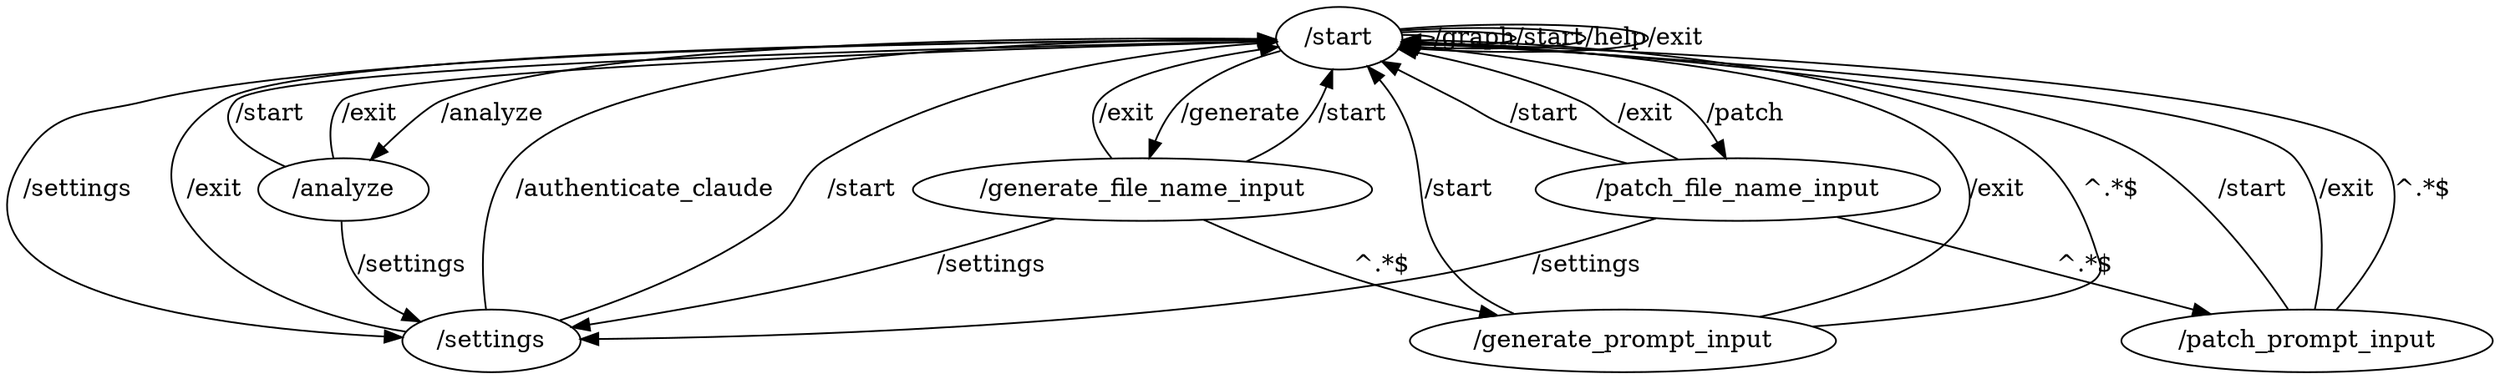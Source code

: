 digraph G {
	"/start" -> "/start" [label="/graph"]
	"/start" -> "/start" [label="/start"]
	"/start" -> "/settings" [label="/settings"]
	"/settings" -> "/start" [label="/exit"]
	"/settings" -> "/start" [label="/authenticate_claude"]
	"/settings" -> "/start" [label="/start"]
	"/start" -> "/start" [label="/help"]
	"/start" -> "/start" [label="/exit"]
	"/start" -> "/generate_file_name_input" [label="/generate"]
	"/generate_file_name_input" -> "/start" [label="/start"]
	"/generate_file_name_input" -> "/start" [label="/exit"]
	"/generate_file_name_input" -> "/settings" [label="/settings"]
	"/generate_file_name_input" -> "/generate_prompt_input" [label="^.*$"]
	"/generate_prompt_input" -> "/start" [label="/start"]
	"/generate_prompt_input" -> "/start" [label="/exit"]
	"/generate_prompt_input" -> "/start" [label="^.*$"]
	"/start" -> "/patch_file_name_input" [label="/patch"]
	"/patch_file_name_input" -> "/start" [label="/start"]
	"/patch_file_name_input" -> "/start" [label="/exit"]
	"/patch_file_name_input" -> "/settings" [label="/settings"]
	"/patch_file_name_input" -> "/patch_prompt_input" [label="^.*$"]
	"/patch_prompt_input" -> "/start" [label="/start"]
	"/patch_prompt_input" -> "/start" [label="/exit"]
	"/patch_prompt_input" -> "/start" [label="^.*$"]
	"/start" -> "/analyze" [label="/analyze"]
	"/analyze" -> "/start" [label="/start"]
	"/analyze" -> "/settings" [label="/settings"]
	"/analyze" -> "/start" [label="/exit"]
}